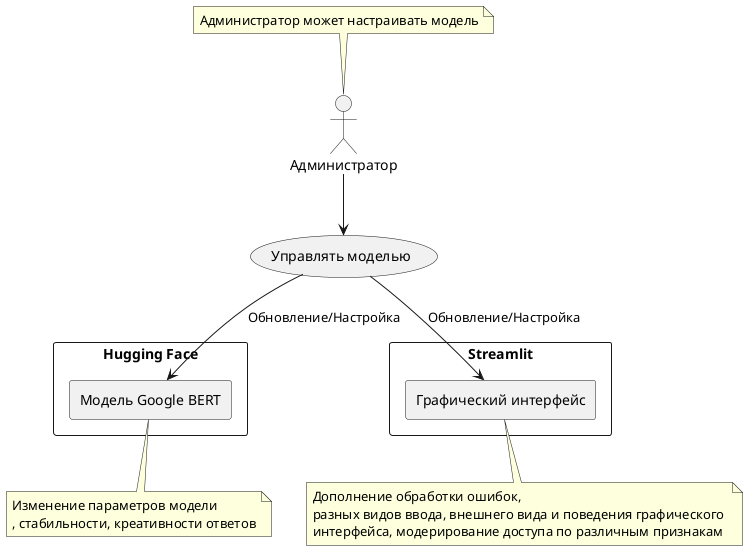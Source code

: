 @startuml precedent3

actor "Администратор" as Admin
rectangle "Hugging Face" {
    rectangle "Модель Google BERT" as BERT
}
rectangle "Streamlit" {
    rectangle "Графический интерфейс" as StreamlitGUI
}

Admin --> (Управлять моделью)
(Управлять моделью) --> BERT : Обновление/Настройка
(Управлять моделью) --> StreamlitGUI : Обновление/Настройка

note bottom of StreamlitGUI : Дополнение обработки ошибок, \nразных видов ввода, внешнего вида и поведения графического \nинтерфейса, модерирование доступа по различным признакам
note bottom of BERT : Изменение параметров модели \n, стабильности, креативности ответов
note top of Admin : Администратор может настраивать модель

@enduml
